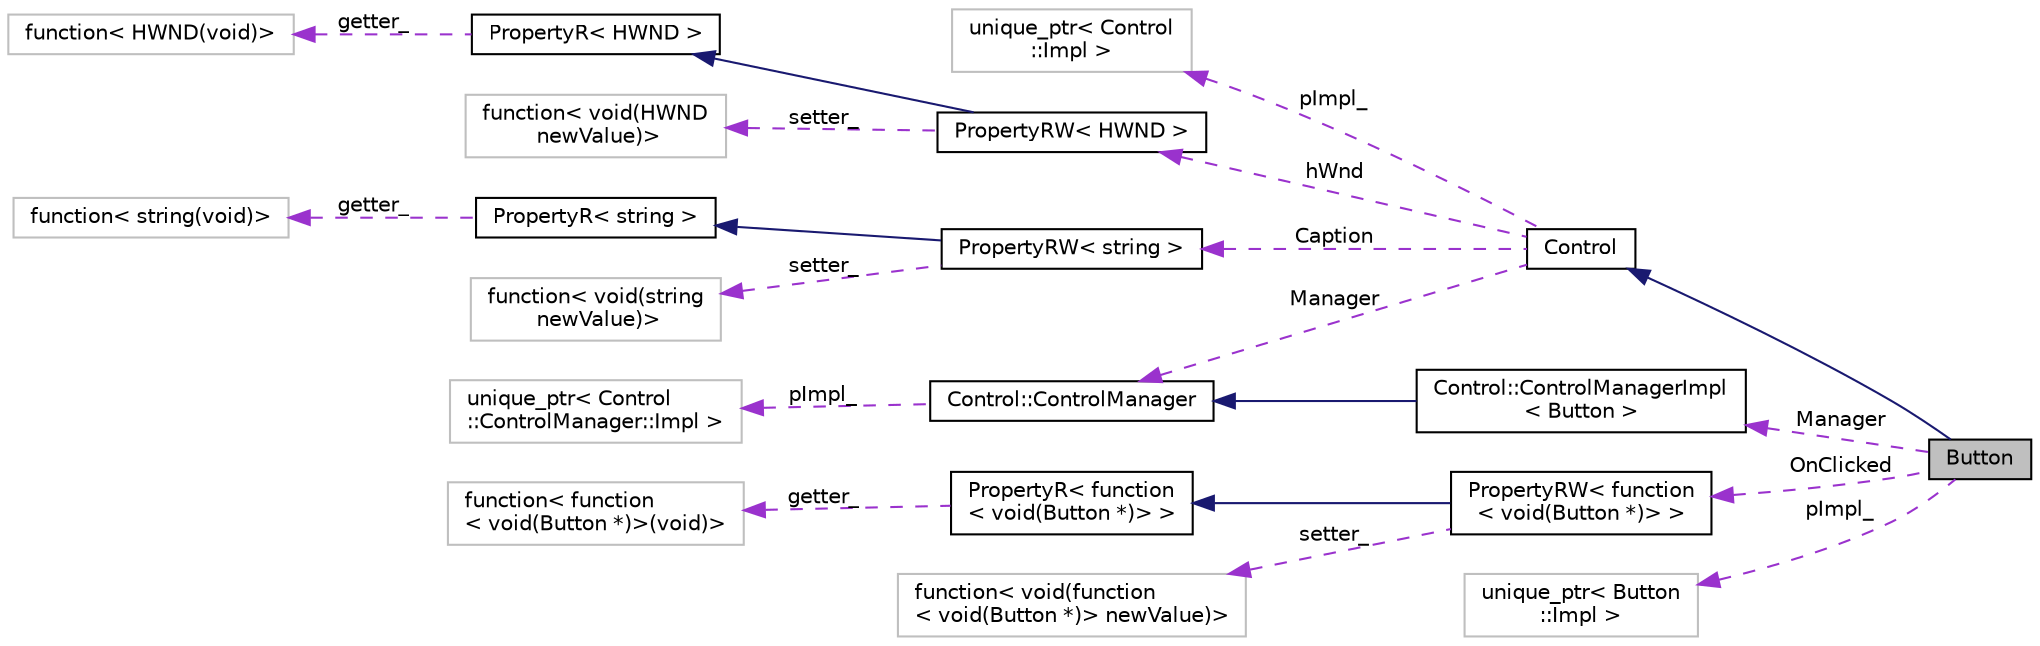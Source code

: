 digraph "Button"
{
 // INTERACTIVE_SVG=YES
 // LATEX_PDF_SIZE
  edge [fontname="Helvetica",fontsize="10",labelfontname="Helvetica",labelfontsize="10"];
  node [fontname="Helvetica",fontsize="10",shape=record];
  rankdir="LR";
  Node1 [label="Button",height=0.2,width=0.4,color="black", fillcolor="grey75", style="filled", fontcolor="black",tooltip=" "];
  Node2 -> Node1 [dir="back",color="midnightblue",fontsize="10",style="solid",fontname="Helvetica"];
  Node2 [label="Control",height=0.2,width=0.4,color="black", fillcolor="white", style="filled",URL="$class_control.html",tooltip=" "];
  Node3 -> Node2 [dir="back",color="darkorchid3",fontsize="10",style="dashed",label=" pImpl_" ,fontname="Helvetica"];
  Node3 [label="unique_ptr\< Control\l::Impl \>",height=0.2,width=0.4,color="grey75", fillcolor="white", style="filled",tooltip=" "];
  Node4 -> Node2 [dir="back",color="darkorchid3",fontsize="10",style="dashed",label=" hWnd" ,fontname="Helvetica"];
  Node4 [label="PropertyRW\< HWND \>",height=0.2,width=0.4,color="black", fillcolor="white", style="filled",URL="$struct_property_r_w.html",tooltip=" "];
  Node5 -> Node4 [dir="back",color="midnightblue",fontsize="10",style="solid",fontname="Helvetica"];
  Node5 [label="PropertyR\< HWND \>",height=0.2,width=0.4,color="black", fillcolor="white", style="filled",URL="$struct_property_r.html",tooltip=" "];
  Node6 -> Node5 [dir="back",color="darkorchid3",fontsize="10",style="dashed",label=" getter_" ,fontname="Helvetica"];
  Node6 [label="function\< HWND(void)\>",height=0.2,width=0.4,color="grey75", fillcolor="white", style="filled",tooltip=" "];
  Node7 -> Node4 [dir="back",color="darkorchid3",fontsize="10",style="dashed",label=" setter_" ,fontname="Helvetica"];
  Node7 [label="function\< void(HWND\l newValue)\>",height=0.2,width=0.4,color="grey75", fillcolor="white", style="filled",tooltip=" "];
  Node8 -> Node2 [dir="back",color="darkorchid3",fontsize="10",style="dashed",label=" Caption" ,fontname="Helvetica"];
  Node8 [label="PropertyRW\< string \>",height=0.2,width=0.4,color="black", fillcolor="white", style="filled",URL="$struct_property_r_w.html",tooltip=" "];
  Node9 -> Node8 [dir="back",color="midnightblue",fontsize="10",style="solid",fontname="Helvetica"];
  Node9 [label="PropertyR\< string \>",height=0.2,width=0.4,color="black", fillcolor="white", style="filled",URL="$struct_property_r.html",tooltip=" "];
  Node10 -> Node9 [dir="back",color="darkorchid3",fontsize="10",style="dashed",label=" getter_" ,fontname="Helvetica"];
  Node10 [label="function\< string(void)\>",height=0.2,width=0.4,color="grey75", fillcolor="white", style="filled",tooltip=" "];
  Node11 -> Node8 [dir="back",color="darkorchid3",fontsize="10",style="dashed",label=" setter_" ,fontname="Helvetica"];
  Node11 [label="function\< void(string\l newValue)\>",height=0.2,width=0.4,color="grey75", fillcolor="white", style="filled",tooltip=" "];
  Node12 -> Node2 [dir="back",color="darkorchid3",fontsize="10",style="dashed",label=" Manager" ,fontname="Helvetica"];
  Node12 [label="Control::ControlManager",height=0.2,width=0.4,color="black", fillcolor="white", style="filled",URL="$struct_control_1_1_control_manager.html",tooltip=" "];
  Node13 -> Node12 [dir="back",color="darkorchid3",fontsize="10",style="dashed",label=" pImpl_" ,fontname="Helvetica"];
  Node13 [label="unique_ptr\< Control\l::ControlManager::Impl \>",height=0.2,width=0.4,color="grey75", fillcolor="white", style="filled",tooltip=" "];
  Node14 -> Node1 [dir="back",color="darkorchid3",fontsize="10",style="dashed",label=" OnClicked" ,fontname="Helvetica"];
  Node14 [label="PropertyRW\< function\l\< void(Button *)\> \>",height=0.2,width=0.4,color="black", fillcolor="white", style="filled",URL="$struct_property_r_w.html",tooltip=" "];
  Node15 -> Node14 [dir="back",color="midnightblue",fontsize="10",style="solid",fontname="Helvetica"];
  Node15 [label="PropertyR\< function\l\< void(Button *)\> \>",height=0.2,width=0.4,color="black", fillcolor="white", style="filled",URL="$struct_property_r.html",tooltip=" "];
  Node16 -> Node15 [dir="back",color="darkorchid3",fontsize="10",style="dashed",label=" getter_" ,fontname="Helvetica"];
  Node16 [label="function\< function\l\< void(Button *)\>(void)\>",height=0.2,width=0.4,color="grey75", fillcolor="white", style="filled",tooltip=" "];
  Node17 -> Node14 [dir="back",color="darkorchid3",fontsize="10",style="dashed",label=" setter_" ,fontname="Helvetica"];
  Node17 [label="function\< void(function\l\< void(Button *)\> newValue)\>",height=0.2,width=0.4,color="grey75", fillcolor="white", style="filled",tooltip=" "];
  Node18 -> Node1 [dir="back",color="darkorchid3",fontsize="10",style="dashed",label=" pImpl_" ,fontname="Helvetica"];
  Node18 [label="unique_ptr\< Button\l::Impl \>",height=0.2,width=0.4,color="grey75", fillcolor="white", style="filled",tooltip=" "];
  Node19 -> Node1 [dir="back",color="darkorchid3",fontsize="10",style="dashed",label=" Manager" ,fontname="Helvetica"];
  Node19 [label="Control::ControlManagerImpl\l\< Button \>",height=0.2,width=0.4,color="black", fillcolor="white", style="filled",URL="$struct_control_1_1_control_manager_impl.html",tooltip=" "];
  Node12 -> Node19 [dir="back",color="midnightblue",fontsize="10",style="solid",fontname="Helvetica"];
}
